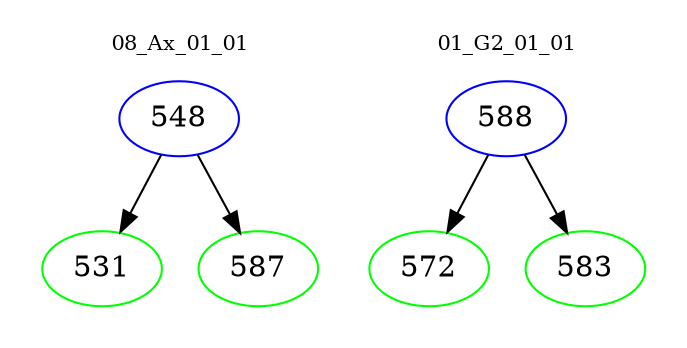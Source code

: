 digraph{
subgraph cluster_0 {
color = white
label = "08_Ax_01_01";
fontsize=10;
T0_548 [label="548", color="blue"]
T0_548 -> T0_531 [color="black"]
T0_531 [label="531", color="green"]
T0_548 -> T0_587 [color="black"]
T0_587 [label="587", color="green"]
}
subgraph cluster_1 {
color = white
label = "01_G2_01_01";
fontsize=10;
T1_588 [label="588", color="blue"]
T1_588 -> T1_572 [color="black"]
T1_572 [label="572", color="green"]
T1_588 -> T1_583 [color="black"]
T1_583 [label="583", color="green"]
}
}
